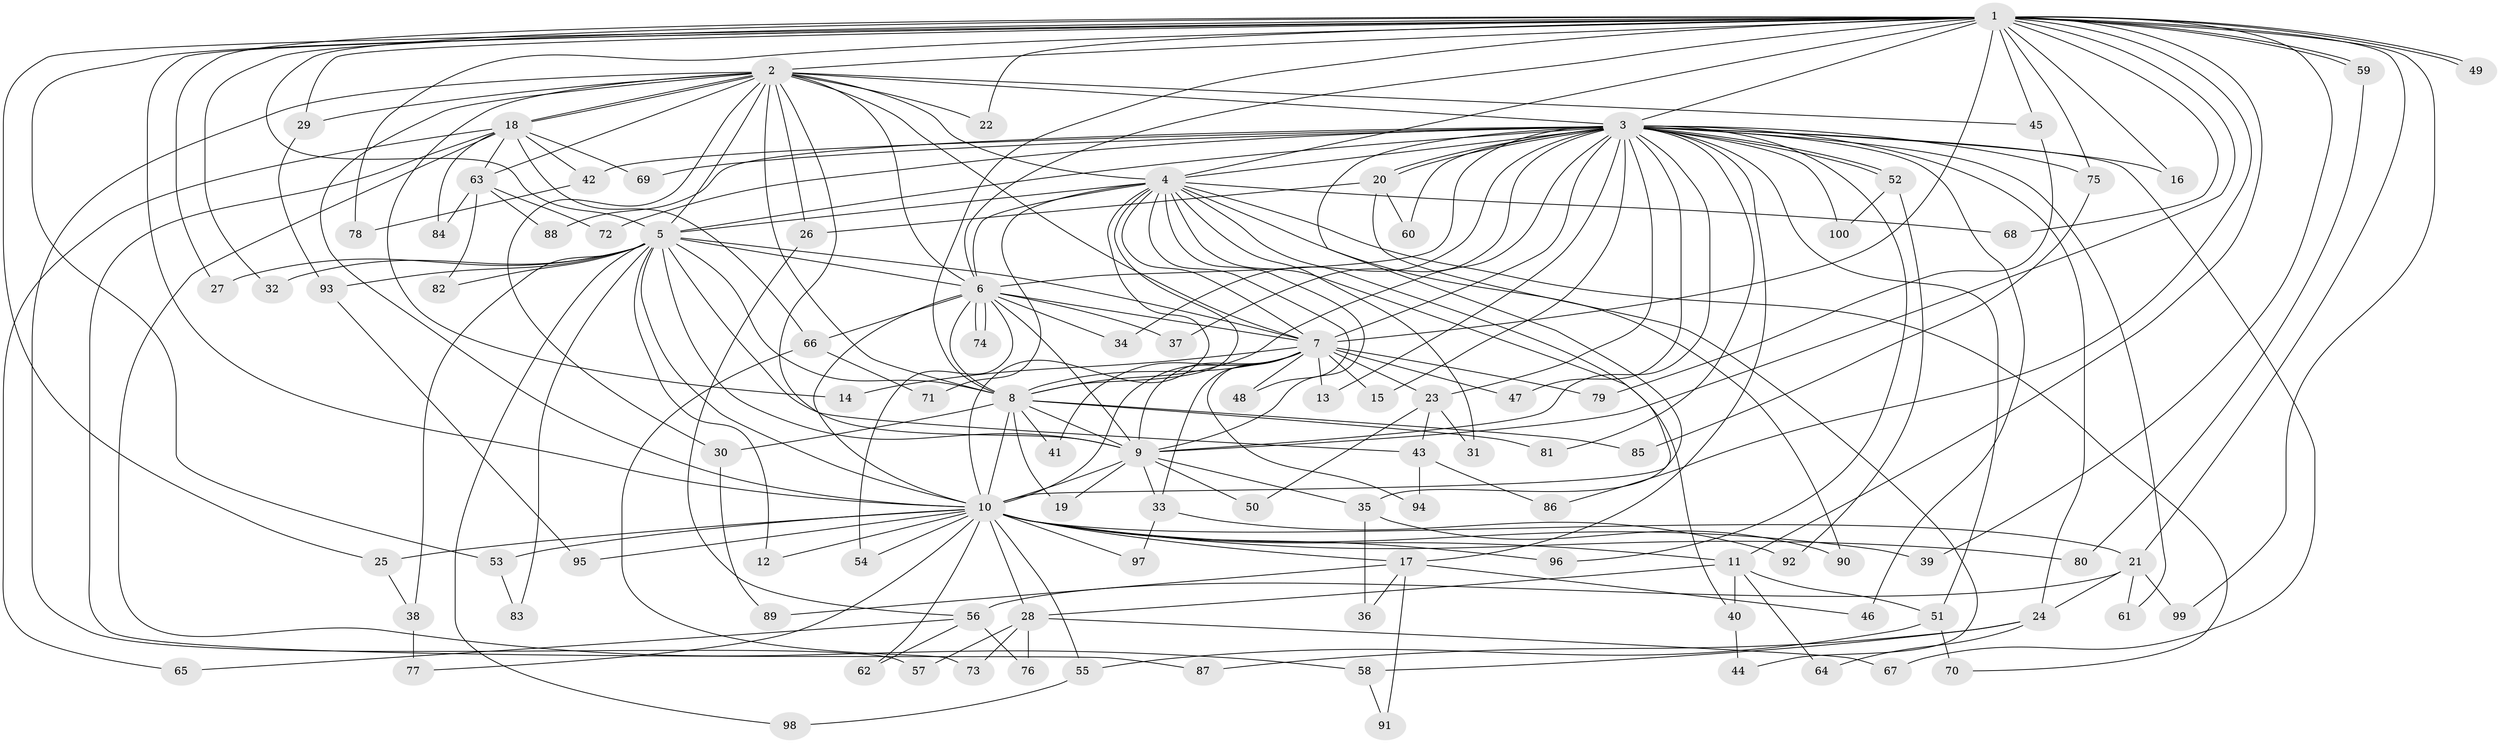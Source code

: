 // coarse degree distribution, {22: 0.05, 14: 0.025, 10: 0.05, 8: 0.1, 20: 0.025, 12: 0.025, 6: 0.025, 7: 0.075, 3: 0.125, 4: 0.05, 2: 0.4, 1: 0.05}
// Generated by graph-tools (version 1.1) at 2025/49/03/04/25 22:49:20]
// undirected, 100 vertices, 225 edges
graph export_dot {
  node [color=gray90,style=filled];
  1;
  2;
  3;
  4;
  5;
  6;
  7;
  8;
  9;
  10;
  11;
  12;
  13;
  14;
  15;
  16;
  17;
  18;
  19;
  20;
  21;
  22;
  23;
  24;
  25;
  26;
  27;
  28;
  29;
  30;
  31;
  32;
  33;
  34;
  35;
  36;
  37;
  38;
  39;
  40;
  41;
  42;
  43;
  44;
  45;
  46;
  47;
  48;
  49;
  50;
  51;
  52;
  53;
  54;
  55;
  56;
  57;
  58;
  59;
  60;
  61;
  62;
  63;
  64;
  65;
  66;
  67;
  68;
  69;
  70;
  71;
  72;
  73;
  74;
  75;
  76;
  77;
  78;
  79;
  80;
  81;
  82;
  83;
  84;
  85;
  86;
  87;
  88;
  89;
  90;
  91;
  92;
  93;
  94;
  95;
  96;
  97;
  98;
  99;
  100;
  1 -- 2;
  1 -- 3;
  1 -- 4;
  1 -- 5;
  1 -- 6;
  1 -- 7;
  1 -- 8;
  1 -- 9;
  1 -- 10;
  1 -- 11;
  1 -- 16;
  1 -- 21;
  1 -- 22;
  1 -- 25;
  1 -- 27;
  1 -- 29;
  1 -- 32;
  1 -- 39;
  1 -- 45;
  1 -- 49;
  1 -- 49;
  1 -- 53;
  1 -- 59;
  1 -- 59;
  1 -- 68;
  1 -- 75;
  1 -- 78;
  1 -- 86;
  1 -- 99;
  2 -- 3;
  2 -- 4;
  2 -- 5;
  2 -- 6;
  2 -- 7;
  2 -- 8;
  2 -- 9;
  2 -- 10;
  2 -- 14;
  2 -- 18;
  2 -- 18;
  2 -- 22;
  2 -- 26;
  2 -- 29;
  2 -- 30;
  2 -- 45;
  2 -- 57;
  2 -- 63;
  3 -- 4;
  3 -- 5;
  3 -- 6;
  3 -- 7;
  3 -- 8;
  3 -- 9;
  3 -- 10;
  3 -- 13;
  3 -- 15;
  3 -- 16;
  3 -- 17;
  3 -- 20;
  3 -- 20;
  3 -- 23;
  3 -- 24;
  3 -- 34;
  3 -- 37;
  3 -- 42;
  3 -- 46;
  3 -- 47;
  3 -- 51;
  3 -- 52;
  3 -- 52;
  3 -- 60;
  3 -- 61;
  3 -- 67;
  3 -- 69;
  3 -- 72;
  3 -- 75;
  3 -- 81;
  3 -- 88;
  3 -- 96;
  3 -- 100;
  4 -- 5;
  4 -- 6;
  4 -- 7;
  4 -- 8;
  4 -- 9;
  4 -- 10;
  4 -- 31;
  4 -- 35;
  4 -- 40;
  4 -- 48;
  4 -- 68;
  4 -- 70;
  4 -- 71;
  4 -- 90;
  5 -- 6;
  5 -- 7;
  5 -- 8;
  5 -- 9;
  5 -- 10;
  5 -- 12;
  5 -- 27;
  5 -- 32;
  5 -- 38;
  5 -- 43;
  5 -- 82;
  5 -- 83;
  5 -- 93;
  5 -- 98;
  6 -- 7;
  6 -- 8;
  6 -- 9;
  6 -- 10;
  6 -- 34;
  6 -- 37;
  6 -- 54;
  6 -- 66;
  6 -- 74;
  6 -- 74;
  7 -- 8;
  7 -- 9;
  7 -- 10;
  7 -- 13;
  7 -- 14;
  7 -- 15;
  7 -- 23;
  7 -- 33;
  7 -- 41;
  7 -- 47;
  7 -- 48;
  7 -- 79;
  7 -- 94;
  8 -- 9;
  8 -- 10;
  8 -- 19;
  8 -- 30;
  8 -- 41;
  8 -- 81;
  8 -- 85;
  9 -- 10;
  9 -- 19;
  9 -- 33;
  9 -- 35;
  9 -- 50;
  10 -- 11;
  10 -- 12;
  10 -- 17;
  10 -- 21;
  10 -- 25;
  10 -- 28;
  10 -- 39;
  10 -- 53;
  10 -- 54;
  10 -- 55;
  10 -- 62;
  10 -- 77;
  10 -- 80;
  10 -- 95;
  10 -- 96;
  10 -- 97;
  11 -- 28;
  11 -- 40;
  11 -- 51;
  11 -- 64;
  17 -- 36;
  17 -- 46;
  17 -- 89;
  17 -- 91;
  18 -- 42;
  18 -- 58;
  18 -- 63;
  18 -- 65;
  18 -- 66;
  18 -- 69;
  18 -- 84;
  18 -- 87;
  20 -- 26;
  20 -- 44;
  20 -- 60;
  21 -- 24;
  21 -- 56;
  21 -- 61;
  21 -- 99;
  23 -- 31;
  23 -- 43;
  23 -- 50;
  24 -- 58;
  24 -- 64;
  24 -- 87;
  25 -- 38;
  26 -- 56;
  28 -- 57;
  28 -- 67;
  28 -- 73;
  28 -- 76;
  29 -- 93;
  30 -- 89;
  33 -- 92;
  33 -- 97;
  35 -- 36;
  35 -- 90;
  38 -- 77;
  40 -- 44;
  42 -- 78;
  43 -- 86;
  43 -- 94;
  45 -- 79;
  51 -- 55;
  51 -- 70;
  52 -- 92;
  52 -- 100;
  53 -- 83;
  55 -- 98;
  56 -- 62;
  56 -- 65;
  56 -- 76;
  58 -- 91;
  59 -- 80;
  63 -- 72;
  63 -- 82;
  63 -- 84;
  63 -- 88;
  66 -- 71;
  66 -- 73;
  75 -- 85;
  93 -- 95;
}
